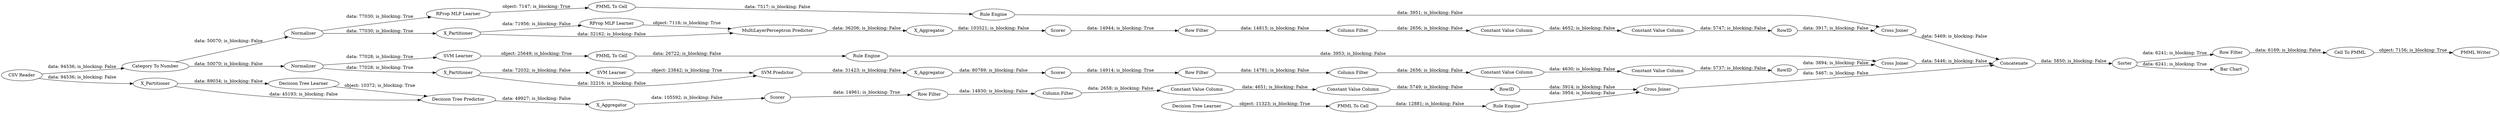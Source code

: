 digraph {
	"5408790301352507189_9" [label="Row Filter"]
	"4511814027707957778_33" [label="Decision Tree Learner"]
	"-4695440426867584610_9" [label="Row Filter"]
	"4045726541451126529_31" [label="RProp MLP Learner"]
	"5465043972655807028_34" [label="PMML To Cell"]
	"8161971956816411534_31" [label="Decision Tree Learner"]
	"-4695440426867584610_292" [label="Constant Value Column"]
	"-6176979052836947401_9" [label="Row Filter"]
	"109398310658691787_68" [label="CSV Reader"]
	"4045726541451126529_39" [label=Normalizer]
	"-8434810289638457745_40" [label=Normalizer]
	"109398310658691787_77" [label="Category To Number"]
	"-4695440426867584610_290" [label="Constant Value Column"]
	"5465043972655807028_35" [label="Rule Engine"]
	"109398310658691787_72" [label="Row Filter"]
	"5408790301352507189_292" [label="Constant Value Column"]
	"8161971956816411534_2" [label=X_Partitioner]
	"-6176979052836947401_290" [label="Constant Value Column"]
	"5465043972655807028_33" [label="SVM Learner"]
	"-6176979052836947401_292" [label="Constant Value Column"]
	"-8434810289638457745_39" [label="Cross Joiner"]
	"109398310658691787_70" [label="Cell To PMML"]
	"8941616885842542187_35" [label="RProp MLP Learner"]
	"8161971956816411534_32" [label="Decision Tree Predictor"]
	"4045726541451126529_38" [label="Cross Joiner"]
	"8161971956816411534_7" [label=X_Aggregator]
	"5408790301352507189_290" [label="Constant Value Column"]
	"-6176979052836947401_294" [label="Column Filter"]
	"8941616885842542187_34" [label="Rule Engine"]
	"-8434810289638457745_31" [label="SVM Learner"]
	"-8434810289638457745_32" [label="SVM Predictor"]
	"109398310658691787_67" [label=Sorter]
	"-8434810289638457745_2" [label=X_Partitioner]
	"-4695440426867584610_293" [label=RowID]
	"-6176979052836947401_293" [label=RowID]
	"8161971956816411534_38" [label="Cross Joiner"]
	"-4695440426867584610_294" [label="Column Filter"]
	"4511814027707957778_34" [label="Rule Engine"]
	"4045726541451126529_40" [label=Scorer]
	"-8434810289638457745_7" [label=X_Aggregator]
	"109398310658691787_79" [label=Concatenate]
	"-8434810289638457745_41" [label=Scorer]
	"109398310658691787_78" [label="PMML Writer"]
	"4045726541451126529_2" [label=X_Partitioner]
	"8941616885842542187_22" [label="PMML To Cell"]
	"109398310658691787_64" [label="Bar Chart"]
	"5408790301352507189_293" [label=RowID]
	"4045726541451126529_7" [label=X_Aggregator]
	"4045726541451126529_32" [label="MultiLayerPerceptron Predictor"]
	"4511814027707957778_28" [label="PMML To Cell"]
	"8161971956816411534_39" [label=Scorer]
	"5408790301352507189_294" [label="Column Filter"]
	"109398310658691787_79" -> "109398310658691787_67" [label="data: 5850; is_blocking: False"]
	"-8434810289638457745_40" -> "-8434810289638457745_2" [label="data: 77028; is_blocking: True"]
	"4045726541451126529_40" -> "-6176979052836947401_9" [label="data: 14944; is_blocking: True"]
	"-8434810289638457745_2" -> "-8434810289638457745_32" [label="data: 32216; is_blocking: False"]
	"8941616885842542187_22" -> "8941616885842542187_34" [label="data: 7517; is_blocking: False"]
	"4045726541451126529_32" -> "4045726541451126529_7" [label="data: 36206; is_blocking: False"]
	"-8434810289638457745_2" -> "-8434810289638457745_31" [label="data: 72032; is_blocking: False"]
	"-4695440426867584610_294" -> "-4695440426867584610_290" [label="data: 2656; is_blocking: False"]
	"8941616885842542187_35" -> "8941616885842542187_22" [label="object: 7147; is_blocking: True"]
	"-6176979052836947401_290" -> "-6176979052836947401_292" [label="data: 4652; is_blocking: False"]
	"4045726541451126529_2" -> "4045726541451126529_31" [label="data: 71956; is_blocking: False"]
	"4045726541451126529_39" -> "8941616885842542187_35" [label="data: 77030; is_blocking: True"]
	"5408790301352507189_294" -> "5408790301352507189_290" [label="data: 2658; is_blocking: False"]
	"8161971956816411534_39" -> "5408790301352507189_9" [label="data: 14961; is_blocking: True"]
	"5465043972655807028_34" -> "5465043972655807028_35" [label="data: 26722; is_blocking: False"]
	"8161971956816411534_32" -> "8161971956816411534_7" [label="data: 49927; is_blocking: False"]
	"-8434810289638457745_32" -> "-8434810289638457745_7" [label="data: 31423; is_blocking: False"]
	"4045726541451126529_7" -> "4045726541451126529_40" [label="data: 103521; is_blocking: False"]
	"8161971956816411534_7" -> "8161971956816411534_39" [label="data: 105592; is_blocking: False"]
	"109398310658691787_67" -> "109398310658691787_72" [label="data: 6241; is_blocking: True"]
	"-6176979052836947401_9" -> "-6176979052836947401_294" [label="data: 14815; is_blocking: False"]
	"4045726541451126529_2" -> "4045726541451126529_32" [label="data: 32162; is_blocking: False"]
	"4511814027707957778_33" -> "4511814027707957778_28" [label="object: 11323; is_blocking: True"]
	"5408790301352507189_9" -> "5408790301352507189_294" [label="data: 14830; is_blocking: False"]
	"-6176979052836947401_293" -> "4045726541451126529_38" [label="data: 3917; is_blocking: False"]
	"4045726541451126529_39" -> "4045726541451126529_2" [label="data: 77030; is_blocking: True"]
	"4511814027707957778_28" -> "4511814027707957778_34" [label="data: 12881; is_blocking: False"]
	"5408790301352507189_293" -> "8161971956816411534_38" [label="data: 3914; is_blocking: False"]
	"8161971956816411534_38" -> "109398310658691787_79" [label="data: 5467; is_blocking: False"]
	"8161971956816411534_2" -> "8161971956816411534_32" [label="data: 45193; is_blocking: False"]
	"-4695440426867584610_290" -> "-4695440426867584610_292" [label="data: 4630; is_blocking: False"]
	"8941616885842542187_34" -> "4045726541451126529_38" [label="data: 3951; is_blocking: False"]
	"-8434810289638457745_31" -> "-8434810289638457745_32" [label="object: 23842; is_blocking: True"]
	"5465043972655807028_35" -> "-8434810289638457745_39" [label="data: 3953; is_blocking: False"]
	"-6176979052836947401_294" -> "-6176979052836947401_290" [label="data: 2656; is_blocking: False"]
	"5408790301352507189_290" -> "5408790301352507189_292" [label="data: 4651; is_blocking: False"]
	"4511814027707957778_34" -> "8161971956816411534_38" [label="data: 3954; is_blocking: False"]
	"-8434810289638457745_40" -> "5465043972655807028_33" [label="data: 77028; is_blocking: True"]
	"-8434810289638457745_7" -> "-8434810289638457745_41" [label="data: 80789; is_blocking: False"]
	"109398310658691787_67" -> "109398310658691787_64" [label="data: 6241; is_blocking: True"]
	"-4695440426867584610_293" -> "-8434810289638457745_39" [label="data: 3894; is_blocking: False"]
	"-6176979052836947401_292" -> "-6176979052836947401_293" [label="data: 5747; is_blocking: False"]
	"109398310658691787_77" -> "-8434810289638457745_40" [label="data: 50070; is_blocking: False"]
	"109398310658691787_68" -> "109398310658691787_77" [label="data: 94536; is_blocking: False"]
	"109398310658691787_77" -> "4045726541451126529_39" [label="data: 50070; is_blocking: False"]
	"-4695440426867584610_9" -> "-4695440426867584610_294" [label="data: 14781; is_blocking: False"]
	"-8434810289638457745_41" -> "-4695440426867584610_9" [label="data: 14914; is_blocking: True"]
	"109398310658691787_70" -> "109398310658691787_78" [label="object: 7156; is_blocking: True"]
	"5408790301352507189_292" -> "5408790301352507189_293" [label="data: 5749; is_blocking: False"]
	"5465043972655807028_33" -> "5465043972655807028_34" [label="object: 25649; is_blocking: True"]
	"109398310658691787_68" -> "8161971956816411534_2" [label="data: 94536; is_blocking: False"]
	"8161971956816411534_31" -> "8161971956816411534_32" [label="object: 10372; is_blocking: True"]
	"4045726541451126529_31" -> "4045726541451126529_32" [label="object: 7116; is_blocking: True"]
	"-8434810289638457745_39" -> "109398310658691787_79" [label="data: 5446; is_blocking: False"]
	"109398310658691787_72" -> "109398310658691787_70" [label="data: 6169; is_blocking: False"]
	"8161971956816411534_2" -> "8161971956816411534_31" [label="data: 89034; is_blocking: False"]
	"4045726541451126529_38" -> "109398310658691787_79" [label="data: 5469; is_blocking: False"]
	"-4695440426867584610_292" -> "-4695440426867584610_293" [label="data: 5737; is_blocking: False"]
	rankdir=LR
}
